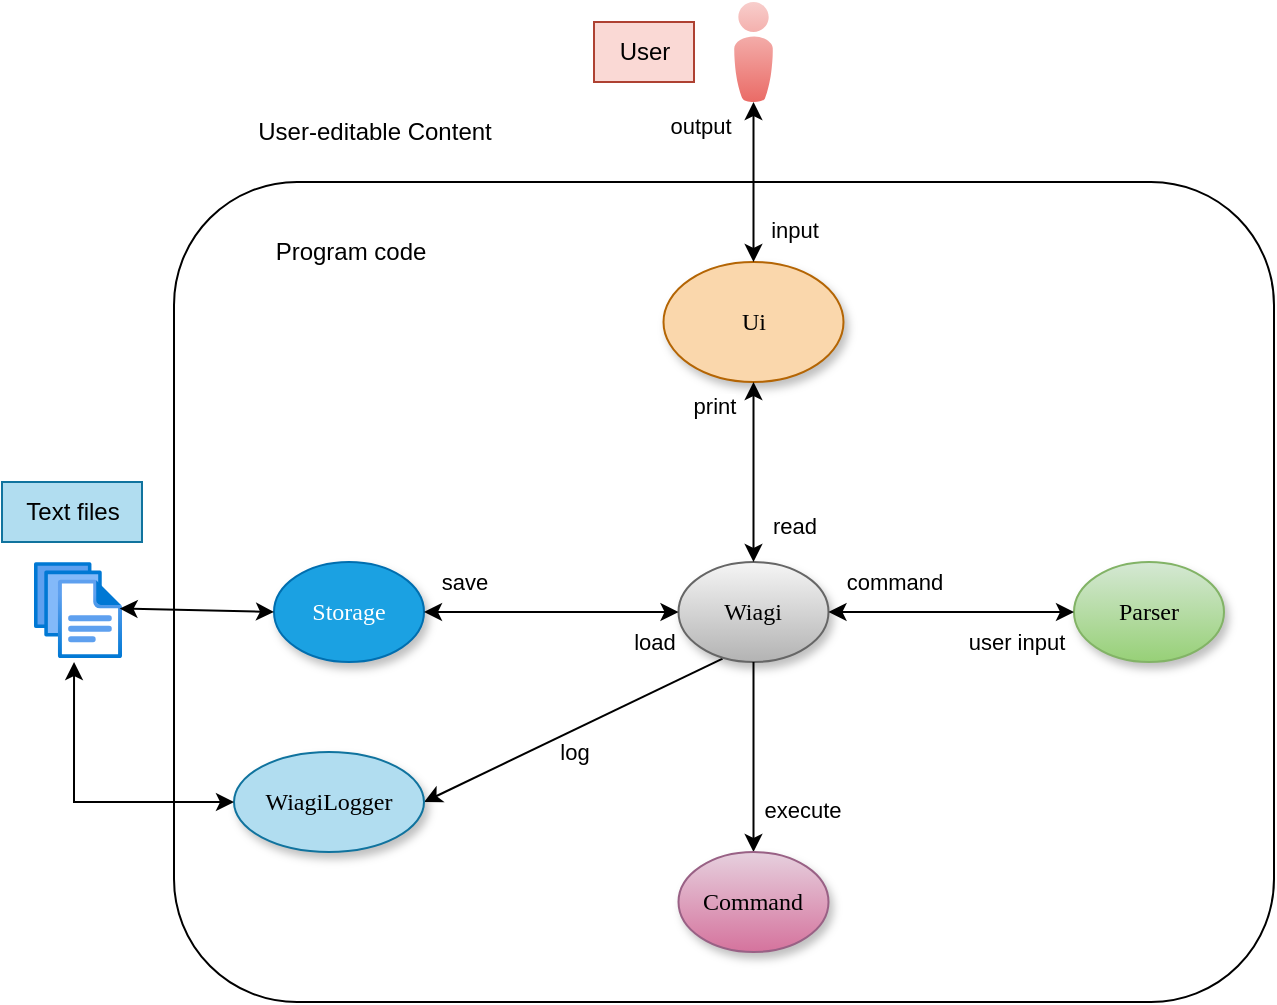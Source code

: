 <mxfile version="24.8.3">
  <diagram name="Page-1" id="42789a77-a242-8287-6e28-9cd8cfd52e62">
    <mxGraphModel dx="1461" dy="725" grid="1" gridSize="10" guides="1" tooltips="1" connect="1" arrows="1" fold="1" page="1" pageScale="1" pageWidth="1100" pageHeight="850" background="none" math="0" shadow="0">
      <root>
        <mxCell id="0" />
        <mxCell id="1" parent="0" />
        <mxCell id="8tBLVk2OHSFuPtX2w-wi-3" value="" style="rounded=1;whiteSpace=wrap;html=1;fillColor=none;" parent="1" vertex="1">
          <mxGeometry x="210" y="140" width="550" height="410" as="geometry" />
        </mxCell>
        <mxCell id="1ea317790d2ca983-1" value="Ui" style="ellipse;whiteSpace=wrap;html=1;rounded=0;shadow=1;comic=0;labelBackgroundColor=none;strokeWidth=1;fontFamily=Verdana;fontSize=12;align=center;fillColor=#fad7ac;strokeColor=#b46504;" parent="1" vertex="1">
          <mxGeometry x="454.75" y="180" width="90" height="60" as="geometry" />
        </mxCell>
        <mxCell id="8tBLVk2OHSFuPtX2w-wi-17" style="rounded=0;orthogonalLoop=1;jettySize=auto;html=1;entryX=1;entryY=0.5;entryDx=0;entryDy=0;exitX=0.294;exitY=0.967;exitDx=0;exitDy=0;exitPerimeter=0;" parent="1" source="1ea317790d2ca983-2" target="1ea317790d2ca983-3" edge="1">
          <mxGeometry relative="1" as="geometry" />
        </mxCell>
        <mxCell id="8tBLVk2OHSFuPtX2w-wi-18" value="log" style="edgeLabel;html=1;align=center;verticalAlign=middle;resizable=0;points=[];" parent="8tBLVk2OHSFuPtX2w-wi-17" vertex="1" connectable="0">
          <mxGeometry x="0.001" y="-3" relative="1" as="geometry">
            <mxPoint x="2" y="13" as="offset" />
          </mxGeometry>
        </mxCell>
        <mxCell id="1ea317790d2ca983-2" value="&lt;span&gt;Wiagi&lt;/span&gt;" style="ellipse;whiteSpace=wrap;html=1;rounded=0;shadow=1;comic=0;labelBackgroundColor=none;strokeWidth=1;fontFamily=Verdana;fontSize=12;align=center;fillColor=#f5f5f5;gradientColor=#b3b3b3;strokeColor=#666666;" parent="1" vertex="1">
          <mxGeometry x="462.25" y="330" width="75" height="50" as="geometry" />
        </mxCell>
        <mxCell id="1ea317790d2ca983-3" value="&lt;span&gt;WiagiLogger&lt;/span&gt;" style="ellipse;whiteSpace=wrap;html=1;rounded=0;shadow=1;comic=0;labelBackgroundColor=none;strokeWidth=1;fontFamily=Verdana;fontSize=12;align=center;fillColor=#b1ddf0;strokeColor=#10739e;" parent="1" vertex="1">
          <mxGeometry x="240" y="425" width="95" height="50" as="geometry" />
        </mxCell>
        <mxCell id="1ea317790d2ca983-9" value="Storage" style="ellipse;whiteSpace=wrap;html=1;rounded=0;shadow=1;comic=0;labelBackgroundColor=none;strokeWidth=1;fontFamily=Verdana;fontSize=12;align=center;fillColor=#1ba1e2;strokeColor=#006EAF;fontColor=#ffffff;" parent="1" vertex="1">
          <mxGeometry x="260" y="330" width="75" height="50" as="geometry" />
        </mxCell>
        <mxCell id="8tBLVk2OHSFuPtX2w-wi-1" value="" style="verticalLabelPosition=bottom;sketch=0;html=1;fillColor=#f8cecc;strokeColor=#b85450;verticalAlign=top;pointerEvents=1;align=center;shape=mxgraph.cisco_safe.people_places_things_icons.icon8;gradientColor=#ea6b66;" parent="1" vertex="1">
          <mxGeometry x="490" y="50" width="19.5" height="50" as="geometry" />
        </mxCell>
        <mxCell id="8tBLVk2OHSFuPtX2w-wi-10" value="User" style="text;html=1;align=center;verticalAlign=middle;resizable=0;points=[];autosize=1;strokeColor=#ae4132;fillColor=#fad9d5;" parent="1" vertex="1">
          <mxGeometry x="420" y="60" width="50" height="30" as="geometry" />
        </mxCell>
        <mxCell id="8tBLVk2OHSFuPtX2w-wi-23" value="Parser" style="ellipse;whiteSpace=wrap;html=1;rounded=0;shadow=1;comic=0;labelBackgroundColor=none;strokeWidth=1;fontFamily=Verdana;fontSize=12;align=center;fillColor=#d5e8d4;gradientColor=#97d077;strokeColor=#82b366;" parent="1" vertex="1">
          <mxGeometry x="660" y="330" width="75" height="50" as="geometry" />
        </mxCell>
        <mxCell id="8tBLVk2OHSFuPtX2w-wi-28" style="rounded=0;orthogonalLoop=1;jettySize=auto;html=1;entryX=0.5;entryY=0;entryDx=0;entryDy=0;exitX=0.5;exitY=1;exitDx=0;exitDy=0;" parent="1" source="1ea317790d2ca983-2" target="8tBLVk2OHSFuPtX2w-wi-26" edge="1">
          <mxGeometry relative="1" as="geometry" />
        </mxCell>
        <mxCell id="8tBLVk2OHSFuPtX2w-wi-29" value="execute" style="edgeLabel;html=1;align=center;verticalAlign=middle;resizable=0;points=[];" parent="8tBLVk2OHSFuPtX2w-wi-28" vertex="1" connectable="0">
          <mxGeometry x="-0.109" y="-2" relative="1" as="geometry">
            <mxPoint x="26" y="31" as="offset" />
          </mxGeometry>
        </mxCell>
        <mxCell id="8tBLVk2OHSFuPtX2w-wi-26" value="Command" style="ellipse;whiteSpace=wrap;html=1;rounded=0;shadow=1;comic=0;labelBackgroundColor=none;strokeWidth=1;fontFamily=Verdana;fontSize=12;align=center;fillColor=#e6d0de;gradientColor=#d5739d;strokeColor=#996185;" parent="1" vertex="1">
          <mxGeometry x="462.25" y="475" width="75" height="50" as="geometry" />
        </mxCell>
        <mxCell id="8tBLVk2OHSFuPtX2w-wi-30" value="" style="image;aspect=fixed;html=1;points=[];align=center;fontSize=12;image=img/lib/azure2/general/Files.svg;" parent="1" vertex="1">
          <mxGeometry x="140" y="330" width="44" height="48.13" as="geometry" />
        </mxCell>
        <mxCell id="8tBLVk2OHSFuPtX2w-wi-32" value="Text files" style="text;html=1;align=center;verticalAlign=middle;resizable=0;points=[];autosize=1;strokeColor=#10739e;fillColor=#b1ddf0;" parent="1" vertex="1">
          <mxGeometry x="124" y="290" width="70" height="30" as="geometry" />
        </mxCell>
        <mxCell id="8tBLVk2OHSFuPtX2w-wi-43" value="" style="endArrow=classic;startArrow=classic;html=1;rounded=0;entryX=0;entryY=0.5;entryDx=0;entryDy=0;exitX=0.973;exitY=0.484;exitDx=0;exitDy=0;exitPerimeter=0;" parent="1" source="8tBLVk2OHSFuPtX2w-wi-30" target="1ea317790d2ca983-9" edge="1">
          <mxGeometry width="50" height="50" relative="1" as="geometry">
            <mxPoint x="110" y="220" as="sourcePoint" />
            <mxPoint x="420" y="340" as="targetPoint" />
          </mxGeometry>
        </mxCell>
        <mxCell id="8tBLVk2OHSFuPtX2w-wi-44" value="" style="endArrow=classic;startArrow=classic;html=1;rounded=0;exitX=0;exitY=0.5;exitDx=0;exitDy=0;entryX=0.455;entryY=1.039;entryDx=0;entryDy=0;entryPerimeter=0;edgeStyle=orthogonalEdgeStyle;" parent="1" source="1ea317790d2ca983-3" target="8tBLVk2OHSFuPtX2w-wi-30" edge="1">
          <mxGeometry width="50" height="50" relative="1" as="geometry">
            <mxPoint x="370" y="390" as="sourcePoint" />
            <mxPoint x="150" y="410" as="targetPoint" />
          </mxGeometry>
        </mxCell>
        <mxCell id="8tBLVk2OHSFuPtX2w-wi-49" value="" style="endArrow=classic;startArrow=classic;html=1;rounded=0;exitX=1;exitY=0.5;exitDx=0;exitDy=0;entryX=0;entryY=0.5;entryDx=0;entryDy=0;" parent="1" source="1ea317790d2ca983-9" target="1ea317790d2ca983-2" edge="1">
          <mxGeometry width="50" height="50" relative="1" as="geometry">
            <mxPoint x="440" y="400" as="sourcePoint" />
            <mxPoint x="490" y="350" as="targetPoint" />
          </mxGeometry>
        </mxCell>
        <mxCell id="8tBLVk2OHSFuPtX2w-wi-50" value="save" style="edgeLabel;html=1;align=center;verticalAlign=middle;resizable=0;points=[];" parent="8tBLVk2OHSFuPtX2w-wi-49" vertex="1" connectable="0">
          <mxGeometry x="-0.689" relative="1" as="geometry">
            <mxPoint y="-15" as="offset" />
          </mxGeometry>
        </mxCell>
        <mxCell id="8tBLVk2OHSFuPtX2w-wi-51" value="load" style="edgeLabel;html=1;align=center;verticalAlign=middle;resizable=0;points=[];" parent="8tBLVk2OHSFuPtX2w-wi-49" vertex="1" connectable="0">
          <mxGeometry x="0.677" y="-1" relative="1" as="geometry">
            <mxPoint x="8" y="14" as="offset" />
          </mxGeometry>
        </mxCell>
        <mxCell id="8tBLVk2OHSFuPtX2w-wi-52" value="" style="endArrow=classic;startArrow=classic;html=1;rounded=0;entryX=0;entryY=0.5;entryDx=0;entryDy=0;" parent="1" source="1ea317790d2ca983-2" target="8tBLVk2OHSFuPtX2w-wi-23" edge="1">
          <mxGeometry width="50" height="50" relative="1" as="geometry">
            <mxPoint x="537.25" y="354.66" as="sourcePoint" />
            <mxPoint x="664.25" y="354.66" as="targetPoint" />
          </mxGeometry>
        </mxCell>
        <mxCell id="8tBLVk2OHSFuPtX2w-wi-53" value="command" style="edgeLabel;html=1;align=center;verticalAlign=middle;resizable=0;points=[];" parent="8tBLVk2OHSFuPtX2w-wi-52" vertex="1" connectable="0">
          <mxGeometry x="-0.689" relative="1" as="geometry">
            <mxPoint x="13" y="-15" as="offset" />
          </mxGeometry>
        </mxCell>
        <mxCell id="8tBLVk2OHSFuPtX2w-wi-54" value="user input" style="edgeLabel;html=1;align=center;verticalAlign=middle;resizable=0;points=[];" parent="8tBLVk2OHSFuPtX2w-wi-52" vertex="1" connectable="0">
          <mxGeometry x="0.677" y="-1" relative="1" as="geometry">
            <mxPoint x="-10" y="14" as="offset" />
          </mxGeometry>
        </mxCell>
        <mxCell id="8tBLVk2OHSFuPtX2w-wi-55" value="" style="endArrow=classic;startArrow=classic;html=1;rounded=0;exitX=0.5;exitY=0;exitDx=0;exitDy=0;entryX=0.5;entryY=1;entryDx=0;entryDy=0;" parent="1" source="1ea317790d2ca983-2" target="1ea317790d2ca983-1" edge="1">
          <mxGeometry width="50" height="50" relative="1" as="geometry">
            <mxPoint x="440" y="330" as="sourcePoint" />
            <mxPoint x="490" y="280" as="targetPoint" />
          </mxGeometry>
        </mxCell>
        <mxCell id="8tBLVk2OHSFuPtX2w-wi-56" value="print" style="edgeLabel;html=1;align=center;verticalAlign=middle;resizable=0;points=[];" parent="8tBLVk2OHSFuPtX2w-wi-55" vertex="1" connectable="0">
          <mxGeometry x="0.729" y="2" relative="1" as="geometry">
            <mxPoint x="-18" as="offset" />
          </mxGeometry>
        </mxCell>
        <mxCell id="8tBLVk2OHSFuPtX2w-wi-57" value="read" style="edgeLabel;html=1;align=center;verticalAlign=middle;resizable=0;points=[];" parent="8tBLVk2OHSFuPtX2w-wi-55" vertex="1" connectable="0">
          <mxGeometry x="-0.589" y="-1" relative="1" as="geometry">
            <mxPoint x="19" as="offset" />
          </mxGeometry>
        </mxCell>
        <mxCell id="8tBLVk2OHSFuPtX2w-wi-58" value="" style="endArrow=classic;startArrow=classic;html=1;rounded=0;exitX=0.5;exitY=0;exitDx=0;exitDy=0;" parent="1" source="1ea317790d2ca983-1" target="8tBLVk2OHSFuPtX2w-wi-1" edge="1">
          <mxGeometry width="50" height="50" relative="1" as="geometry">
            <mxPoint x="510" y="340" as="sourcePoint" />
            <mxPoint x="510" y="250" as="targetPoint" />
          </mxGeometry>
        </mxCell>
        <mxCell id="8tBLVk2OHSFuPtX2w-wi-59" value="output" style="edgeLabel;html=1;align=center;verticalAlign=middle;resizable=0;points=[];" parent="8tBLVk2OHSFuPtX2w-wi-58" vertex="1" connectable="0">
          <mxGeometry x="0.729" y="2" relative="1" as="geometry">
            <mxPoint x="-25" y="1" as="offset" />
          </mxGeometry>
        </mxCell>
        <mxCell id="8tBLVk2OHSFuPtX2w-wi-60" value="input" style="edgeLabel;html=1;align=center;verticalAlign=middle;resizable=0;points=[];" parent="8tBLVk2OHSFuPtX2w-wi-58" vertex="1" connectable="0">
          <mxGeometry x="-0.589" y="-1" relative="1" as="geometry">
            <mxPoint x="19" as="offset" />
          </mxGeometry>
        </mxCell>
        <mxCell id="4A-Cz-QOiqXuP8oQcpIR-1" value="Program code" style="text;html=1;align=center;verticalAlign=middle;resizable=0;points=[];autosize=1;strokeColor=none;fillColor=none;" vertex="1" parent="1">
          <mxGeometry x="247.5" y="160" width="100" height="30" as="geometry" />
        </mxCell>
        <mxCell id="4A-Cz-QOiqXuP8oQcpIR-2" value="User-editable Content" style="text;html=1;align=center;verticalAlign=middle;resizable=0;points=[];autosize=1;strokeColor=none;fillColor=none;" vertex="1" parent="1">
          <mxGeometry x="240" y="100" width="140" height="30" as="geometry" />
        </mxCell>
      </root>
    </mxGraphModel>
  </diagram>
</mxfile>

